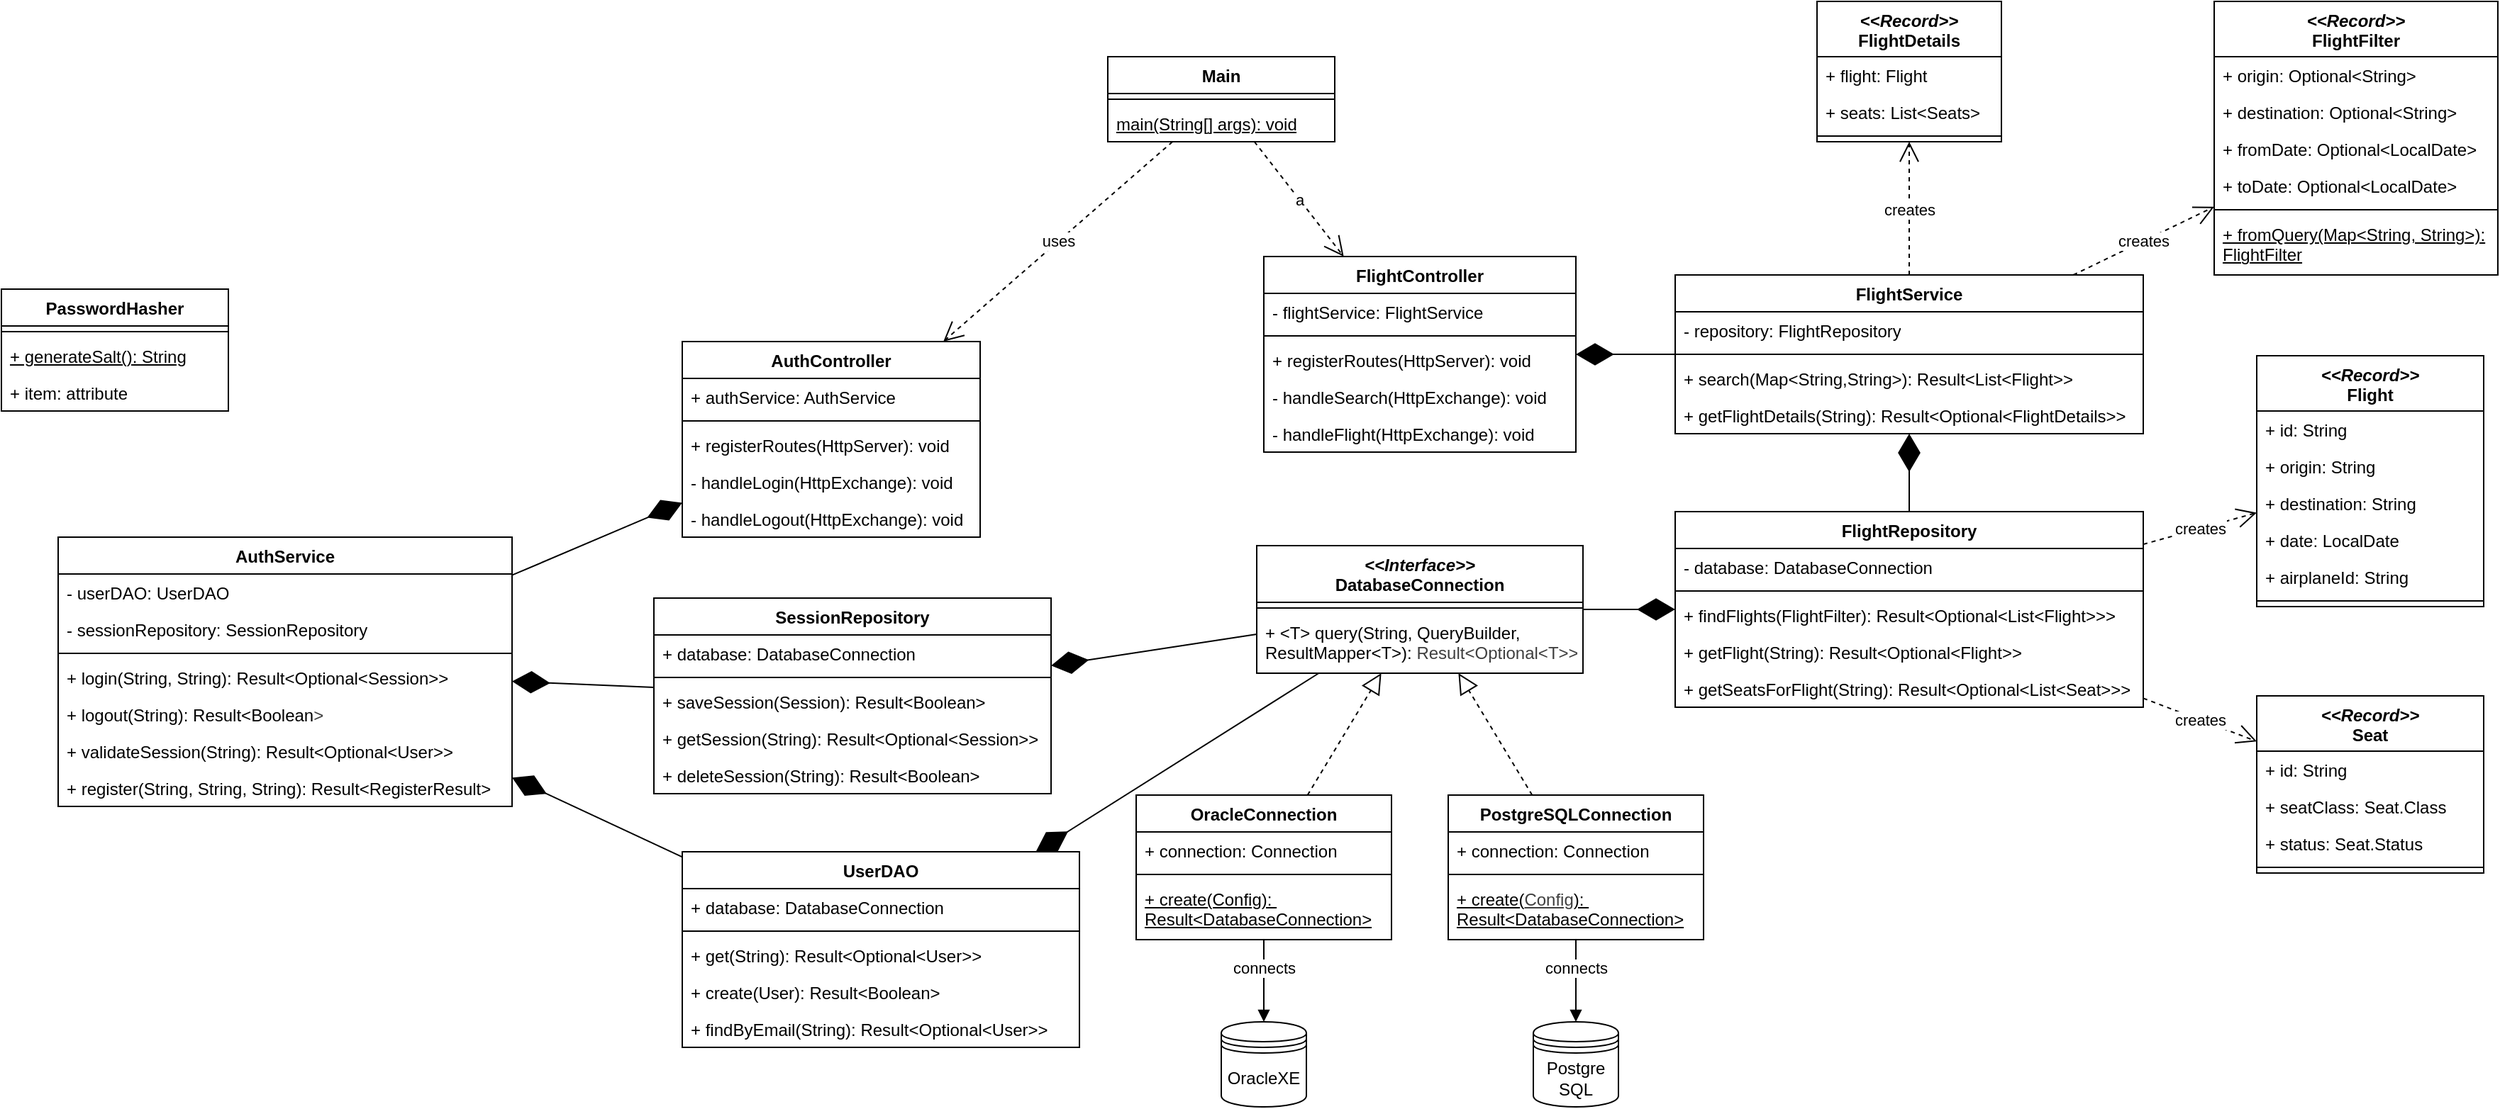 <mxfile scale="2" border="0">
    <diagram id="fuyrAB9VmnkUU6ZfSz69" name="Page-1">
        <mxGraphModel dx="1792" dy="535" grid="1" gridSize="10" guides="1" tooltips="1" connect="1" arrows="1" fold="1" page="1" pageScale="1" pageWidth="850" pageHeight="1100" background="#ffffff" math="0" shadow="0">
            <root>
                <mxCell id="0"/>
                <mxCell id="1" parent="0"/>
                <mxCell id="5" value="Main" style="swimlane;fontStyle=1;align=center;verticalAlign=top;childLayout=stackLayout;horizontal=1;startSize=26;horizontalStack=0;resizeParent=1;resizeParentMax=0;resizeLast=0;collapsible=1;marginBottom=0;whiteSpace=wrap;html=1;" parent="1" vertex="1">
                    <mxGeometry x="-20" y="99" width="160" height="60" as="geometry"/>
                </mxCell>
                <mxCell id="7" value="" style="line;strokeWidth=1;fillColor=none;align=left;verticalAlign=middle;spacingTop=-1;spacingLeft=3;spacingRight=3;rotatable=0;labelPosition=right;points=[];portConstraint=eastwest;strokeColor=inherit;" parent="5" vertex="1">
                    <mxGeometry y="26" width="160" height="8" as="geometry"/>
                </mxCell>
                <mxCell id="8" value="&lt;u&gt;main(String[] args): void&lt;/u&gt;" style="text;strokeColor=none;fillColor=none;align=left;verticalAlign=top;spacingLeft=4;spacingRight=4;overflow=hidden;rotatable=0;points=[[0,0.5],[1,0.5]];portConstraint=eastwest;whiteSpace=wrap;html=1;" parent="5" vertex="1">
                    <mxGeometry y="34" width="160" height="26" as="geometry"/>
                </mxCell>
                <mxCell id="13" value="FlightController" style="swimlane;fontStyle=1;align=center;verticalAlign=top;childLayout=stackLayout;horizontal=1;startSize=26;horizontalStack=0;resizeParent=1;resizeParentMax=0;resizeLast=0;collapsible=1;marginBottom=0;whiteSpace=wrap;html=1;" parent="1" vertex="1">
                    <mxGeometry x="90" y="240" width="220" height="138" as="geometry"/>
                </mxCell>
                <mxCell id="97" value="- flightService: FlightService" style="text;strokeColor=none;fillColor=none;align=left;verticalAlign=top;spacingLeft=4;spacingRight=4;overflow=hidden;rotatable=0;points=[[0,0.5],[1,0.5]];portConstraint=eastwest;whiteSpace=wrap;html=1;" parent="13" vertex="1">
                    <mxGeometry y="26" width="220" height="26" as="geometry"/>
                </mxCell>
                <mxCell id="14" value="" style="line;strokeWidth=1;fillColor=none;align=left;verticalAlign=middle;spacingTop=-1;spacingLeft=3;spacingRight=3;rotatable=0;labelPosition=right;points=[];portConstraint=eastwest;strokeColor=inherit;" parent="13" vertex="1">
                    <mxGeometry y="52" width="220" height="8" as="geometry"/>
                </mxCell>
                <mxCell id="15" value="+ registerRoutes(HttpServer): void" style="text;strokeColor=none;fillColor=none;align=left;verticalAlign=top;spacingLeft=4;spacingRight=4;overflow=hidden;rotatable=0;points=[[0,0.5],[1,0.5]];portConstraint=eastwest;whiteSpace=wrap;html=1;" parent="13" vertex="1">
                    <mxGeometry y="60" width="220" height="26" as="geometry"/>
                </mxCell>
                <mxCell id="98" value="- handleSearch(HttpExchange): void" style="text;strokeColor=none;fillColor=none;align=left;verticalAlign=top;spacingLeft=4;spacingRight=4;overflow=hidden;rotatable=0;points=[[0,0.5],[1,0.5]];portConstraint=eastwest;whiteSpace=wrap;html=1;" parent="13" vertex="1">
                    <mxGeometry y="86" width="220" height="26" as="geometry"/>
                </mxCell>
                <mxCell id="91" value="- handleFlight(&lt;span style=&quot;color: rgb(0, 0, 0);&quot;&gt;HttpExchange&lt;/span&gt;): void" style="text;strokeColor=none;fillColor=none;align=left;verticalAlign=top;spacingLeft=4;spacingRight=4;overflow=hidden;rotatable=0;points=[[0,0.5],[1,0.5]];portConstraint=eastwest;whiteSpace=wrap;html=1;" parent="13" vertex="1">
                    <mxGeometry y="112" width="220" height="26" as="geometry"/>
                </mxCell>
                <mxCell id="96" value="a" style="endArrow=open;endSize=12;dashed=1;html=1;" parent="1" source="5" target="13" edge="1">
                    <mxGeometry width="160" relative="1" as="geometry">
                        <mxPoint x="210" y="90" as="sourcePoint"/>
                        <mxPoint x="370" y="90" as="targetPoint"/>
                    </mxGeometry>
                </mxCell>
                <mxCell id="99" value="FlightService" style="swimlane;fontStyle=1;align=center;verticalAlign=top;childLayout=stackLayout;horizontal=1;startSize=26;horizontalStack=0;resizeParent=1;resizeParentMax=0;resizeLast=0;collapsible=1;marginBottom=0;whiteSpace=wrap;html=1;" parent="1" vertex="1">
                    <mxGeometry x="380" y="253" width="330" height="112" as="geometry"/>
                </mxCell>
                <mxCell id="100" value="-&amp;nbsp;&lt;span style=&quot;color: rgb(0, 0, 0);&quot;&gt;repository:&amp;nbsp;&lt;/span&gt;FlightRepository" style="text;strokeColor=none;fillColor=none;align=left;verticalAlign=top;spacingLeft=4;spacingRight=4;overflow=hidden;rotatable=0;points=[[0,0.5],[1,0.5]];portConstraint=eastwest;whiteSpace=wrap;html=1;" parent="99" vertex="1">
                    <mxGeometry y="26" width="330" height="26" as="geometry"/>
                </mxCell>
                <mxCell id="101" value="" style="line;strokeWidth=1;fillColor=none;align=left;verticalAlign=middle;spacingTop=-1;spacingLeft=3;spacingRight=3;rotatable=0;labelPosition=right;points=[];portConstraint=eastwest;strokeColor=inherit;" parent="99" vertex="1">
                    <mxGeometry y="52" width="330" height="8" as="geometry"/>
                </mxCell>
                <mxCell id="102" value="+ search(Map&amp;lt;String,String&amp;gt;): Result&amp;lt;List&amp;lt;Flight&amp;gt;&amp;gt;" style="text;strokeColor=none;fillColor=none;align=left;verticalAlign=top;spacingLeft=4;spacingRight=4;overflow=hidden;rotatable=0;points=[[0,0.5],[1,0.5]];portConstraint=eastwest;whiteSpace=wrap;html=1;" parent="99" vertex="1">
                    <mxGeometry y="60" width="330" height="26" as="geometry"/>
                </mxCell>
                <mxCell id="104" value="+ getFlightDetails(String): Result&amp;lt;Optional&amp;lt;FlightDetails&amp;gt;&amp;gt;" style="text;strokeColor=none;fillColor=none;align=left;verticalAlign=top;spacingLeft=4;spacingRight=4;overflow=hidden;rotatable=0;points=[[0,0.5],[1,0.5]];portConstraint=eastwest;whiteSpace=wrap;html=1;" parent="99" vertex="1">
                    <mxGeometry y="86" width="330" height="26" as="geometry"/>
                </mxCell>
                <mxCell id="105" value="" style="endArrow=diamondThin;endFill=1;endSize=24;html=1;" parent="1" source="99" target="13" edge="1">
                    <mxGeometry width="160" relative="1" as="geometry">
                        <mxPoint x="290.0" y="190" as="sourcePoint"/>
                        <mxPoint x="370.0" y="190" as="targetPoint"/>
                    </mxGeometry>
                </mxCell>
                <mxCell id="106" value="FlightRepository" style="swimlane;fontStyle=1;align=center;verticalAlign=top;childLayout=stackLayout;horizontal=1;startSize=26;horizontalStack=0;resizeParent=1;resizeParentMax=0;resizeLast=0;collapsible=1;marginBottom=0;whiteSpace=wrap;html=1;" parent="1" vertex="1">
                    <mxGeometry x="380" y="420" width="330" height="138" as="geometry"/>
                </mxCell>
                <mxCell id="107" value="-&amp;nbsp;&lt;span style=&quot;color: rgb(0, 0, 0);&quot;&gt;database:&amp;nbsp;&lt;/span&gt;DatabaseConnection" style="text;strokeColor=none;fillColor=none;align=left;verticalAlign=top;spacingLeft=4;spacingRight=4;overflow=hidden;rotatable=0;points=[[0,0.5],[1,0.5]];portConstraint=eastwest;whiteSpace=wrap;html=1;" parent="106" vertex="1">
                    <mxGeometry y="26" width="330" height="26" as="geometry"/>
                </mxCell>
                <mxCell id="108" value="" style="line;strokeWidth=1;fillColor=none;align=left;verticalAlign=middle;spacingTop=-1;spacingLeft=3;spacingRight=3;rotatable=0;labelPosition=right;points=[];portConstraint=eastwest;strokeColor=inherit;" parent="106" vertex="1">
                    <mxGeometry y="52" width="330" height="8" as="geometry"/>
                </mxCell>
                <mxCell id="109" value="+ findFlights(FlightFilter): Result&amp;lt;Optional&amp;lt;List&amp;lt;Flight&amp;gt;&amp;gt;&amp;gt;" style="text;strokeColor=none;fillColor=none;align=left;verticalAlign=top;spacingLeft=4;spacingRight=4;overflow=hidden;rotatable=0;points=[[0,0.5],[1,0.5]];portConstraint=eastwest;whiteSpace=wrap;html=1;" parent="106" vertex="1">
                    <mxGeometry y="60" width="330" height="26" as="geometry"/>
                </mxCell>
                <mxCell id="110" value="+ getFlight(String): Result&amp;lt;Optional&amp;lt;Flight&amp;gt;&amp;gt;" style="text;strokeColor=none;fillColor=none;align=left;verticalAlign=top;spacingLeft=4;spacingRight=4;overflow=hidden;rotatable=0;points=[[0,0.5],[1,0.5]];portConstraint=eastwest;whiteSpace=wrap;html=1;" parent="106" vertex="1">
                    <mxGeometry y="86" width="330" height="26" as="geometry"/>
                </mxCell>
                <mxCell id="111" value="+ getSeatsForFlight(String): Result&amp;lt;Optional&amp;lt;List&amp;lt;Seat&amp;gt;&amp;gt;&amp;gt;" style="text;strokeColor=none;fillColor=none;align=left;verticalAlign=top;spacingLeft=4;spacingRight=4;overflow=hidden;rotatable=0;points=[[0,0.5],[1,0.5]];portConstraint=eastwest;whiteSpace=wrap;html=1;" parent="106" vertex="1">
                    <mxGeometry y="112" width="330" height="26" as="geometry"/>
                </mxCell>
                <mxCell id="112" value="" style="endArrow=diamondThin;endFill=1;endSize=24;html=1;" parent="1" source="106" target="99" edge="1">
                    <mxGeometry width="160" relative="1" as="geometry">
                        <mxPoint x="610" y="530" as="sourcePoint"/>
                        <mxPoint x="770" y="530" as="targetPoint"/>
                    </mxGeometry>
                </mxCell>
                <mxCell id="118" value="&lt;div&gt;&lt;i style=&quot;&quot;&gt;&amp;lt;&amp;lt;Interface&amp;gt;&amp;gt;&lt;/i&gt;&lt;/div&gt;DatabaseConnection" style="swimlane;fontStyle=1;align=center;verticalAlign=top;childLayout=stackLayout;horizontal=1;startSize=40;horizontalStack=0;resizeParent=1;resizeParentMax=0;resizeLast=0;collapsible=1;marginBottom=0;whiteSpace=wrap;html=1;" parent="1" vertex="1">
                    <mxGeometry x="85" y="444" width="230" height="90" as="geometry"/>
                </mxCell>
                <mxCell id="120" value="" style="line;strokeWidth=1;fillColor=none;align=left;verticalAlign=middle;spacingTop=-1;spacingLeft=3;spacingRight=3;rotatable=0;labelPosition=right;points=[];portConstraint=eastwest;strokeColor=inherit;" parent="118" vertex="1">
                    <mxGeometry y="40" width="230" height="8" as="geometry"/>
                </mxCell>
                <mxCell id="121" value="+ &amp;lt;T&amp;gt; query(String, QueryBuilder,&amp;nbsp;&lt;div&gt;ResultMapper&amp;lt;T&amp;gt;):&amp;nbsp;&lt;span style=&quot;color: rgb(63, 63, 63); background-color: transparent;&quot;&gt;Result&amp;lt;Optional&amp;lt;T&amp;gt;&amp;gt;&lt;/span&gt;&lt;/div&gt;" style="text;strokeColor=none;fillColor=none;align=left;verticalAlign=top;spacingLeft=4;spacingRight=4;overflow=hidden;rotatable=0;points=[[0,0.5],[1,0.5]];portConstraint=eastwest;whiteSpace=wrap;html=1;" parent="118" vertex="1">
                    <mxGeometry y="48" width="230" height="42" as="geometry"/>
                </mxCell>
                <mxCell id="122" value="PostgreSQLConnection" style="swimlane;fontStyle=1;align=center;verticalAlign=top;childLayout=stackLayout;horizontal=1;startSize=26;horizontalStack=0;resizeParent=1;resizeParentMax=0;resizeLast=0;collapsible=1;marginBottom=0;whiteSpace=wrap;html=1;" parent="1" vertex="1">
                    <mxGeometry x="220" y="620" width="180" height="102" as="geometry"/>
                </mxCell>
                <mxCell id="123" value="+ connection: Connection" style="text;strokeColor=none;fillColor=none;align=left;verticalAlign=top;spacingLeft=4;spacingRight=4;overflow=hidden;rotatable=0;points=[[0,0.5],[1,0.5]];portConstraint=eastwest;whiteSpace=wrap;html=1;" parent="122" vertex="1">
                    <mxGeometry y="26" width="180" height="26" as="geometry"/>
                </mxCell>
                <mxCell id="124" value="" style="line;strokeWidth=1;fillColor=none;align=left;verticalAlign=middle;spacingTop=-1;spacingLeft=3;spacingRight=3;rotatable=0;labelPosition=right;points=[];portConstraint=eastwest;strokeColor=inherit;" parent="122" vertex="1">
                    <mxGeometry y="52" width="180" height="8" as="geometry"/>
                </mxCell>
                <mxCell id="125" value="&lt;u&gt;+ create(&lt;/u&gt;&lt;u style=&quot;color: rgb(63, 63, 63); scrollbar-color: rgb(226, 226, 226) rgb(251, 251, 251);&quot;&gt;Config&lt;/u&gt;&lt;u&gt;):&amp;nbsp;&lt;/u&gt;&lt;div&gt;&lt;u&gt;Result&amp;lt;DatabaseConnection&amp;gt;&lt;/u&gt;&lt;/div&gt;" style="text;strokeColor=none;fillColor=none;align=left;verticalAlign=top;spacingLeft=4;spacingRight=4;overflow=hidden;rotatable=0;points=[[0,0.5],[1,0.5]];portConstraint=eastwest;whiteSpace=wrap;html=1;" parent="122" vertex="1">
                    <mxGeometry y="60" width="180" height="42" as="geometry"/>
                </mxCell>
                <mxCell id="127" value="" style="endArrow=diamondThin;endFill=1;endSize=24;html=1;" parent="1" source="118" target="106" edge="1">
                    <mxGeometry width="160" relative="1" as="geometry">
                        <mxPoint x="315" y="489" as="sourcePoint"/>
                        <mxPoint x="520" y="590" as="targetPoint"/>
                    </mxGeometry>
                </mxCell>
                <mxCell id="128" value="" style="endArrow=block;dashed=1;endFill=0;endSize=12;html=1;" parent="1" source="122" target="118" edge="1">
                    <mxGeometry width="160" relative="1" as="geometry">
                        <mxPoint x="470" y="660" as="sourcePoint"/>
                        <mxPoint x="630" y="660" as="targetPoint"/>
                    </mxGeometry>
                </mxCell>
                <mxCell id="129" value="OracleConnection" style="swimlane;fontStyle=1;align=center;verticalAlign=top;childLayout=stackLayout;horizontal=1;startSize=26;horizontalStack=0;resizeParent=1;resizeParentMax=0;resizeLast=0;collapsible=1;marginBottom=0;whiteSpace=wrap;html=1;" parent="1" vertex="1">
                    <mxGeometry y="620" width="180" height="102" as="geometry"/>
                </mxCell>
                <mxCell id="130" value="+ connection: Connection" style="text;strokeColor=none;fillColor=none;align=left;verticalAlign=top;spacingLeft=4;spacingRight=4;overflow=hidden;rotatable=0;points=[[0,0.5],[1,0.5]];portConstraint=eastwest;whiteSpace=wrap;html=1;" parent="129" vertex="1">
                    <mxGeometry y="26" width="180" height="26" as="geometry"/>
                </mxCell>
                <mxCell id="131" value="" style="line;strokeWidth=1;fillColor=none;align=left;verticalAlign=middle;spacingTop=-1;spacingLeft=3;spacingRight=3;rotatable=0;labelPosition=right;points=[];portConstraint=eastwest;strokeColor=inherit;" parent="129" vertex="1">
                    <mxGeometry y="52" width="180" height="8" as="geometry"/>
                </mxCell>
                <mxCell id="132" value="&lt;u&gt;+ create(Config):&amp;nbsp;&lt;/u&gt;&lt;div&gt;&lt;u&gt;Result&amp;lt;DatabaseConnection&amp;gt;&lt;/u&gt;&lt;/div&gt;" style="text;strokeColor=none;fillColor=none;align=left;verticalAlign=top;spacingLeft=4;spacingRight=4;overflow=hidden;rotatable=0;points=[[0,0.5],[1,0.5]];portConstraint=eastwest;whiteSpace=wrap;html=1;" parent="129" vertex="1">
                    <mxGeometry y="60" width="180" height="42" as="geometry"/>
                </mxCell>
                <mxCell id="133" value="" style="endArrow=block;dashed=1;endFill=0;endSize=12;html=1;" parent="1" source="129" target="118" edge="1">
                    <mxGeometry width="160" relative="1" as="geometry">
                        <mxPoint x="282" y="630" as="sourcePoint"/>
                        <mxPoint x="235" y="544" as="targetPoint"/>
                    </mxGeometry>
                </mxCell>
                <mxCell id="134" value="&lt;div&gt;&lt;i&gt;&amp;lt;&amp;lt;Record&amp;gt;&amp;gt;&lt;/i&gt;&lt;/div&gt;Flight" style="swimlane;fontStyle=1;align=center;verticalAlign=top;childLayout=stackLayout;horizontal=1;startSize=39;horizontalStack=0;resizeParent=1;resizeParentMax=0;resizeLast=0;collapsible=1;marginBottom=0;whiteSpace=wrap;html=1;" parent="1" vertex="1">
                    <mxGeometry x="790" y="310" width="160" height="177" as="geometry"/>
                </mxCell>
                <mxCell id="135" value="+ id: String" style="text;strokeColor=none;fillColor=none;align=left;verticalAlign=top;spacingLeft=4;spacingRight=4;overflow=hidden;rotatable=0;points=[[0,0.5],[1,0.5]];portConstraint=eastwest;whiteSpace=wrap;html=1;" parent="134" vertex="1">
                    <mxGeometry y="39" width="160" height="26" as="geometry"/>
                </mxCell>
                <mxCell id="142" value="+ origin: String" style="text;strokeColor=none;fillColor=none;align=left;verticalAlign=top;spacingLeft=4;spacingRight=4;overflow=hidden;rotatable=0;points=[[0,0.5],[1,0.5]];portConstraint=eastwest;whiteSpace=wrap;html=1;" parent="134" vertex="1">
                    <mxGeometry y="65" width="160" height="26" as="geometry"/>
                </mxCell>
                <mxCell id="141" value="+ destination: String" style="text;strokeColor=none;fillColor=none;align=left;verticalAlign=top;spacingLeft=4;spacingRight=4;overflow=hidden;rotatable=0;points=[[0,0.5],[1,0.5]];portConstraint=eastwest;whiteSpace=wrap;html=1;" parent="134" vertex="1">
                    <mxGeometry y="91" width="160" height="26" as="geometry"/>
                </mxCell>
                <mxCell id="139" value="+ date: LocalDate" style="text;strokeColor=none;fillColor=none;align=left;verticalAlign=top;spacingLeft=4;spacingRight=4;overflow=hidden;rotatable=0;points=[[0,0.5],[1,0.5]];portConstraint=eastwest;whiteSpace=wrap;html=1;" parent="134" vertex="1">
                    <mxGeometry y="117" width="160" height="26" as="geometry"/>
                </mxCell>
                <mxCell id="140" value="+ airplaneId:&amp;nbsp;&lt;span style=&quot;color: rgb(0, 0, 0);&quot;&gt;String&lt;/span&gt;" style="text;strokeColor=none;fillColor=none;align=left;verticalAlign=top;spacingLeft=4;spacingRight=4;overflow=hidden;rotatable=0;points=[[0,0.5],[1,0.5]];portConstraint=eastwest;whiteSpace=wrap;html=1;" parent="134" vertex="1">
                    <mxGeometry y="143" width="160" height="26" as="geometry"/>
                </mxCell>
                <mxCell id="136" value="" style="line;strokeWidth=1;fillColor=none;align=left;verticalAlign=middle;spacingTop=-1;spacingLeft=3;spacingRight=3;rotatable=0;labelPosition=right;points=[];portConstraint=eastwest;strokeColor=inherit;" parent="134" vertex="1">
                    <mxGeometry y="169" width="160" height="8" as="geometry"/>
                </mxCell>
                <mxCell id="144" value="creates" style="endArrow=open;endSize=12;dashed=1;html=1;" parent="1" source="106" target="134" edge="1">
                    <mxGeometry width="160" relative="1" as="geometry">
                        <mxPoint x="740" y="640" as="sourcePoint"/>
                        <mxPoint x="900" y="640" as="targetPoint"/>
                    </mxGeometry>
                </mxCell>
                <mxCell id="145" value="&lt;div&gt;&lt;i&gt;&amp;lt;&amp;lt;Record&amp;gt;&amp;gt;&lt;/i&gt;&lt;/div&gt;Seat" style="swimlane;fontStyle=1;align=center;verticalAlign=top;childLayout=stackLayout;horizontal=1;startSize=39;horizontalStack=0;resizeParent=1;resizeParentMax=0;resizeLast=0;collapsible=1;marginBottom=0;whiteSpace=wrap;html=1;" parent="1" vertex="1">
                    <mxGeometry x="790" y="550" width="160" height="125" as="geometry"/>
                </mxCell>
                <mxCell id="146" value="+ id: String" style="text;strokeColor=none;fillColor=none;align=left;verticalAlign=top;spacingLeft=4;spacingRight=4;overflow=hidden;rotatable=0;points=[[0,0.5],[1,0.5]];portConstraint=eastwest;whiteSpace=wrap;html=1;" parent="145" vertex="1">
                    <mxGeometry y="39" width="160" height="26" as="geometry"/>
                </mxCell>
                <mxCell id="147" value="+ seatClass: Seat.Class" style="text;strokeColor=none;fillColor=none;align=left;verticalAlign=top;spacingLeft=4;spacingRight=4;overflow=hidden;rotatable=0;points=[[0,0.5],[1,0.5]];portConstraint=eastwest;whiteSpace=wrap;html=1;" parent="145" vertex="1">
                    <mxGeometry y="65" width="160" height="26" as="geometry"/>
                </mxCell>
                <mxCell id="148" value="+ status: Seat.Status" style="text;strokeColor=none;fillColor=none;align=left;verticalAlign=top;spacingLeft=4;spacingRight=4;overflow=hidden;rotatable=0;points=[[0,0.5],[1,0.5]];portConstraint=eastwest;whiteSpace=wrap;html=1;" parent="145" vertex="1">
                    <mxGeometry y="91" width="160" height="26" as="geometry"/>
                </mxCell>
                <mxCell id="151" value="" style="line;strokeWidth=1;fillColor=none;align=left;verticalAlign=middle;spacingTop=-1;spacingLeft=3;spacingRight=3;rotatable=0;labelPosition=right;points=[];portConstraint=eastwest;strokeColor=inherit;" parent="145" vertex="1">
                    <mxGeometry y="117" width="160" height="8" as="geometry"/>
                </mxCell>
                <mxCell id="152" value="creates" style="endArrow=open;endSize=12;dashed=1;html=1;" parent="1" source="106" target="145" edge="1">
                    <mxGeometry width="160" relative="1" as="geometry">
                        <mxPoint x="720" y="463" as="sourcePoint"/>
                        <mxPoint x="800" y="446" as="targetPoint"/>
                    </mxGeometry>
                </mxCell>
                <mxCell id="153" value="&lt;div&gt;&lt;i&gt;&amp;lt;&amp;lt;Record&amp;gt;&amp;gt;&lt;/i&gt;&lt;/div&gt;FlightFilter" style="swimlane;fontStyle=1;align=center;verticalAlign=top;childLayout=stackLayout;horizontal=1;startSize=39;horizontalStack=0;resizeParent=1;resizeParentMax=0;resizeLast=0;collapsible=1;marginBottom=0;whiteSpace=wrap;html=1;" parent="1" vertex="1">
                    <mxGeometry x="760" y="60" width="200" height="193" as="geometry"/>
                </mxCell>
                <mxCell id="155" value="+ origin:&amp;nbsp;&lt;span style=&quot;color: rgb(0, 0, 0);&quot;&gt;Optional&amp;lt;&lt;/span&gt;String&amp;gt;" style="text;strokeColor=none;fillColor=none;align=left;verticalAlign=top;spacingLeft=4;spacingRight=4;overflow=hidden;rotatable=0;points=[[0,0.5],[1,0.5]];portConstraint=eastwest;whiteSpace=wrap;html=1;" parent="153" vertex="1">
                    <mxGeometry y="39" width="200" height="26" as="geometry"/>
                </mxCell>
                <mxCell id="156" value="+ destination:&amp;nbsp;&lt;span style=&quot;color: rgb(0, 0, 0);&quot;&gt;Optional&amp;lt;&lt;/span&gt;String&lt;span style=&quot;color: rgb(0, 0, 0);&quot;&gt;&amp;gt;&lt;/span&gt;" style="text;strokeColor=none;fillColor=none;align=left;verticalAlign=top;spacingLeft=4;spacingRight=4;overflow=hidden;rotatable=0;points=[[0,0.5],[1,0.5]];portConstraint=eastwest;whiteSpace=wrap;html=1;" parent="153" vertex="1">
                    <mxGeometry y="65" width="200" height="26" as="geometry"/>
                </mxCell>
                <mxCell id="157" value="+ fromDate: Optional&amp;lt;LocalDate&amp;gt;" style="text;strokeColor=none;fillColor=none;align=left;verticalAlign=top;spacingLeft=4;spacingRight=4;overflow=hidden;rotatable=0;points=[[0,0.5],[1,0.5]];portConstraint=eastwest;whiteSpace=wrap;html=1;" parent="153" vertex="1">
                    <mxGeometry y="91" width="200" height="26" as="geometry"/>
                </mxCell>
                <mxCell id="158" value="+ toDate:&amp;nbsp;&lt;span style=&quot;color: rgb(0, 0, 0);&quot;&gt;&lt;span style=&quot;color: rgb(0, 0, 0);&quot;&gt;Optional&amp;lt;&lt;/span&gt;LocalDate&lt;/span&gt;&lt;span style=&quot;color: rgb(0, 0, 0);&quot;&gt;&amp;gt;&lt;/span&gt;" style="text;strokeColor=none;fillColor=none;align=left;verticalAlign=top;spacingLeft=4;spacingRight=4;overflow=hidden;rotatable=0;points=[[0,0.5],[1,0.5]];portConstraint=eastwest;whiteSpace=wrap;html=1;" parent="153" vertex="1">
                    <mxGeometry y="117" width="200" height="26" as="geometry"/>
                </mxCell>
                <mxCell id="159" value="" style="line;strokeWidth=1;fillColor=none;align=left;verticalAlign=middle;spacingTop=-1;spacingLeft=3;spacingRight=3;rotatable=0;labelPosition=right;points=[];portConstraint=eastwest;strokeColor=inherit;" parent="153" vertex="1">
                    <mxGeometry y="143" width="200" height="8" as="geometry"/>
                </mxCell>
                <mxCell id="161" value="&lt;u&gt;+ fromQuery(Map&amp;lt;String, String&amp;gt;): FlightFilter&lt;/u&gt;" style="text;strokeColor=none;fillColor=none;align=left;verticalAlign=top;spacingLeft=4;spacingRight=4;overflow=hidden;rotatable=0;points=[[0,0.5],[1,0.5]];portConstraint=eastwest;whiteSpace=wrap;html=1;" parent="153" vertex="1">
                    <mxGeometry y="151" width="200" height="42" as="geometry"/>
                </mxCell>
                <mxCell id="160" value="creates" style="endArrow=open;endSize=12;dashed=1;html=1;" parent="1" source="99" target="153" edge="1">
                    <mxGeometry width="160" relative="1" as="geometry">
                        <mxPoint x="720" y="463" as="sourcePoint"/>
                        <mxPoint x="800" y="446" as="targetPoint"/>
                    </mxGeometry>
                </mxCell>
                <mxCell id="162" value="&lt;div&gt;&lt;i&gt;&amp;lt;&amp;lt;Record&amp;gt;&amp;gt;&lt;/i&gt;&lt;/div&gt;FlightDetails" style="swimlane;fontStyle=1;align=center;verticalAlign=top;childLayout=stackLayout;horizontal=1;startSize=39;horizontalStack=0;resizeParent=1;resizeParentMax=0;resizeLast=0;collapsible=1;marginBottom=0;whiteSpace=wrap;html=1;" parent="1" vertex="1">
                    <mxGeometry x="480" y="60" width="130" height="99" as="geometry"/>
                </mxCell>
                <mxCell id="164" value="+ flight:&amp;nbsp;Flight" style="text;strokeColor=none;fillColor=none;align=left;verticalAlign=top;spacingLeft=4;spacingRight=4;overflow=hidden;rotatable=0;points=[[0,0.5],[1,0.5]];portConstraint=eastwest;whiteSpace=wrap;html=1;" parent="162" vertex="1">
                    <mxGeometry y="39" width="130" height="26" as="geometry"/>
                </mxCell>
                <mxCell id="166" value="+ seats: List&amp;lt;Seats&amp;gt;" style="text;strokeColor=none;fillColor=none;align=left;verticalAlign=top;spacingLeft=4;spacingRight=4;overflow=hidden;rotatable=0;points=[[0,0.5],[1,0.5]];portConstraint=eastwest;whiteSpace=wrap;html=1;" parent="162" vertex="1">
                    <mxGeometry y="65" width="130" height="26" as="geometry"/>
                </mxCell>
                <mxCell id="167" value="" style="line;strokeWidth=1;fillColor=none;align=left;verticalAlign=middle;spacingTop=-1;spacingLeft=3;spacingRight=3;rotatable=0;labelPosition=right;points=[];portConstraint=eastwest;strokeColor=inherit;" parent="162" vertex="1">
                    <mxGeometry y="91" width="130" height="8" as="geometry"/>
                </mxCell>
                <mxCell id="169" value="creates" style="endArrow=open;endSize=12;dashed=1;html=1;" parent="1" source="99" target="162" edge="1">
                    <mxGeometry x="-0.006" width="160" relative="1" as="geometry">
                        <mxPoint x="700" y="271" as="sourcePoint"/>
                        <mxPoint x="790" y="240" as="targetPoint"/>
                        <mxPoint as="offset"/>
                    </mxGeometry>
                </mxCell>
                <mxCell id="170" value="OracleXE" style="shape=datastore;whiteSpace=wrap;html=1;" parent="1" vertex="1">
                    <mxGeometry x="60" y="780" width="60" height="60" as="geometry"/>
                </mxCell>
                <mxCell id="171" value="Postgre&lt;div&gt;SQL&lt;/div&gt;" style="shape=datastore;whiteSpace=wrap;html=1;" parent="1" vertex="1">
                    <mxGeometry x="280" y="780" width="60" height="60" as="geometry"/>
                </mxCell>
                <mxCell id="172" value="connects" style="html=1;verticalAlign=bottom;endArrow=block;curved=0;rounded=0;" parent="1" source="122" target="171" edge="1">
                    <mxGeometry x="0.006" width="80" relative="1" as="geometry">
                        <mxPoint x="370" y="770" as="sourcePoint"/>
                        <mxPoint x="450" y="770" as="targetPoint"/>
                        <mxPoint as="offset"/>
                    </mxGeometry>
                </mxCell>
                <mxCell id="174" value="connects" style="html=1;verticalAlign=bottom;endArrow=block;curved=0;rounded=0;" parent="1" source="129" target="170" edge="1">
                    <mxGeometry x="0.006" width="80" relative="1" as="geometry">
                        <mxPoint x="320" y="732" as="sourcePoint"/>
                        <mxPoint x="320" y="790" as="targetPoint"/>
                        <mxPoint as="offset"/>
                    </mxGeometry>
                </mxCell>
                <mxCell id="175" value="AuthService" style="swimlane;fontStyle=1;align=center;verticalAlign=top;childLayout=stackLayout;horizontal=1;startSize=26;horizontalStack=0;resizeParent=1;resizeParentMax=0;resizeLast=0;collapsible=1;marginBottom=0;whiteSpace=wrap;html=1;" parent="1" vertex="1">
                    <mxGeometry x="-760" y="438" width="320" height="190" as="geometry"/>
                </mxCell>
                <mxCell id="176" value="- userDAO:&amp;nbsp;&lt;span style=&quot;color: rgb(0, 0, 0);&quot;&gt;UserDAO&lt;/span&gt;" style="text;strokeColor=none;fillColor=none;align=left;verticalAlign=top;spacingLeft=4;spacingRight=4;overflow=hidden;rotatable=0;points=[[0,0.5],[1,0.5]];portConstraint=eastwest;whiteSpace=wrap;html=1;" parent="175" vertex="1">
                    <mxGeometry y="26" width="320" height="26" as="geometry"/>
                </mxCell>
                <mxCell id="180" value="-&amp;nbsp;&lt;span style=&quot;color: rgb(0, 0, 0);&quot;&gt;sessionRepository:&amp;nbsp;&lt;/span&gt;SessionRepository" style="text;strokeColor=none;fillColor=none;align=left;verticalAlign=top;spacingLeft=4;spacingRight=4;overflow=hidden;rotatable=0;points=[[0,0.5],[1,0.5]];portConstraint=eastwest;whiteSpace=wrap;html=1;" parent="175" vertex="1">
                    <mxGeometry y="52" width="320" height="26" as="geometry"/>
                </mxCell>
                <mxCell id="177" value="" style="line;strokeWidth=1;fillColor=none;align=left;verticalAlign=middle;spacingTop=-1;spacingLeft=3;spacingRight=3;rotatable=0;labelPosition=right;points=[];portConstraint=eastwest;strokeColor=inherit;" parent="175" vertex="1">
                    <mxGeometry y="78" width="320" height="8" as="geometry"/>
                </mxCell>
                <mxCell id="178" value="+ login(String, String): Result&amp;lt;Optional&amp;lt;Session&amp;gt;&amp;gt;" style="text;strokeColor=none;fillColor=none;align=left;verticalAlign=top;spacingLeft=4;spacingRight=4;overflow=hidden;rotatable=0;points=[[0,0.5],[1,0.5]];portConstraint=eastwest;whiteSpace=wrap;html=1;" parent="175" vertex="1">
                    <mxGeometry y="86" width="320" height="26" as="geometry"/>
                </mxCell>
                <mxCell id="179" value="+ logout(String): Result&amp;lt;Boolean&lt;span style=&quot;color: rgb(63, 63, 63); background-color: transparent;&quot;&gt;&amp;gt;&lt;/span&gt;" style="text;strokeColor=none;fillColor=none;align=left;verticalAlign=top;spacingLeft=4;spacingRight=4;overflow=hidden;rotatable=0;points=[[0,0.5],[1,0.5]];portConstraint=eastwest;whiteSpace=wrap;html=1;" parent="175" vertex="1">
                    <mxGeometry y="112" width="320" height="26" as="geometry"/>
                </mxCell>
                <mxCell id="181" value="+ validateSession(String): Result&amp;lt;Optional&amp;lt;User&amp;gt;&amp;gt;" style="text;strokeColor=none;fillColor=none;align=left;verticalAlign=top;spacingLeft=4;spacingRight=4;overflow=hidden;rotatable=0;points=[[0,0.5],[1,0.5]];portConstraint=eastwest;whiteSpace=wrap;html=1;" parent="175" vertex="1">
                    <mxGeometry y="138" width="320" height="26" as="geometry"/>
                </mxCell>
                <mxCell id="207" value="+ register(String, String, String): Result&amp;lt;RegisterResult&amp;gt;" style="text;strokeColor=none;fillColor=none;align=left;verticalAlign=top;spacingLeft=4;spacingRight=4;overflow=hidden;rotatable=0;points=[[0,0.5],[1,0.5]];portConstraint=eastwest;whiteSpace=wrap;html=1;" parent="175" vertex="1">
                    <mxGeometry y="164" width="320" height="26" as="geometry"/>
                </mxCell>
                <mxCell id="182" value="AuthController" style="swimlane;fontStyle=1;align=center;verticalAlign=top;childLayout=stackLayout;horizontal=1;startSize=26;horizontalStack=0;resizeParent=1;resizeParentMax=0;resizeLast=0;collapsible=1;marginBottom=0;whiteSpace=wrap;html=1;" parent="1" vertex="1">
                    <mxGeometry x="-320" y="300" width="210" height="138" as="geometry"/>
                </mxCell>
                <mxCell id="183" value="+ authService: AuthService" style="text;strokeColor=none;fillColor=none;align=left;verticalAlign=top;spacingLeft=4;spacingRight=4;overflow=hidden;rotatable=0;points=[[0,0.5],[1,0.5]];portConstraint=eastwest;whiteSpace=wrap;html=1;" parent="182" vertex="1">
                    <mxGeometry y="26" width="210" height="26" as="geometry"/>
                </mxCell>
                <mxCell id="184" value="" style="line;strokeWidth=1;fillColor=none;align=left;verticalAlign=middle;spacingTop=-1;spacingLeft=3;spacingRight=3;rotatable=0;labelPosition=right;points=[];portConstraint=eastwest;strokeColor=inherit;" parent="182" vertex="1">
                    <mxGeometry y="52" width="210" height="8" as="geometry"/>
                </mxCell>
                <mxCell id="185" value="+ registerRoutes(HttpServer): void" style="text;strokeColor=none;fillColor=none;align=left;verticalAlign=top;spacingLeft=4;spacingRight=4;overflow=hidden;rotatable=0;points=[[0,0.5],[1,0.5]];portConstraint=eastwest;whiteSpace=wrap;html=1;" parent="182" vertex="1">
                    <mxGeometry y="60" width="210" height="26" as="geometry"/>
                </mxCell>
                <mxCell id="186" value="- handleLogin(HttpExchange): void" style="text;strokeColor=none;fillColor=none;align=left;verticalAlign=top;spacingLeft=4;spacingRight=4;overflow=hidden;rotatable=0;points=[[0,0.5],[1,0.5]];portConstraint=eastwest;whiteSpace=wrap;html=1;" parent="182" vertex="1">
                    <mxGeometry y="86" width="210" height="26" as="geometry"/>
                </mxCell>
                <mxCell id="187" value="&lt;span style=&quot;color: rgb(0, 0, 0);&quot;&gt;- handleLogout(HttpExchange): void&lt;/span&gt;" style="text;strokeColor=none;fillColor=none;align=left;verticalAlign=top;spacingLeft=4;spacingRight=4;overflow=hidden;rotatable=0;points=[[0,0.5],[1,0.5]];portConstraint=eastwest;whiteSpace=wrap;html=1;" parent="182" vertex="1">
                    <mxGeometry y="112" width="210" height="26" as="geometry"/>
                </mxCell>
                <mxCell id="188" value="uses" style="endArrow=open;endSize=12;dashed=1;html=1;" parent="1" source="5" target="182" edge="1">
                    <mxGeometry width="160" relative="1" as="geometry">
                        <mxPoint x="102" y="169" as="sourcePoint"/>
                        <mxPoint x="160" y="251" as="targetPoint"/>
                    </mxGeometry>
                </mxCell>
                <mxCell id="189" value="" style="endArrow=diamondThin;endFill=1;endSize=24;html=1;" parent="1" source="175" target="182" edge="1">
                    <mxGeometry width="160" relative="1" as="geometry">
                        <mxPoint x="-240" y="450" as="sourcePoint"/>
                        <mxPoint x="-300" y="451" as="targetPoint"/>
                    </mxGeometry>
                </mxCell>
                <mxCell id="190" value="UserDAO" style="swimlane;fontStyle=1;align=center;verticalAlign=top;childLayout=stackLayout;horizontal=1;startSize=26;horizontalStack=0;resizeParent=1;resizeParentMax=0;resizeLast=0;collapsible=1;marginBottom=0;whiteSpace=wrap;html=1;" parent="1" vertex="1">
                    <mxGeometry x="-320" y="660" width="280" height="138" as="geometry"/>
                </mxCell>
                <mxCell id="191" value="+&amp;nbsp;&lt;span style=&quot;color: rgb(0, 0, 0);&quot;&gt;database&lt;/span&gt;: DatabaseConnection" style="text;strokeColor=none;fillColor=none;align=left;verticalAlign=top;spacingLeft=4;spacingRight=4;overflow=hidden;rotatable=0;points=[[0,0.5],[1,0.5]];portConstraint=eastwest;whiteSpace=wrap;html=1;" parent="190" vertex="1">
                    <mxGeometry y="26" width="280" height="26" as="geometry"/>
                </mxCell>
                <mxCell id="192" value="" style="line;strokeWidth=1;fillColor=none;align=left;verticalAlign=middle;spacingTop=-1;spacingLeft=3;spacingRight=3;rotatable=0;labelPosition=right;points=[];portConstraint=eastwest;strokeColor=inherit;" parent="190" vertex="1">
                    <mxGeometry y="52" width="280" height="8" as="geometry"/>
                </mxCell>
                <mxCell id="193" value="+ get(String): Result&amp;lt;Optional&amp;lt;User&amp;gt;&amp;gt;" style="text;strokeColor=none;fillColor=none;align=left;verticalAlign=top;spacingLeft=4;spacingRight=4;overflow=hidden;rotatable=0;points=[[0,0.5],[1,0.5]];portConstraint=eastwest;whiteSpace=wrap;html=1;" parent="190" vertex="1">
                    <mxGeometry y="60" width="280" height="26" as="geometry"/>
                </mxCell>
                <mxCell id="196" value="+ create(User): Result&amp;lt;Boolean&amp;gt;" style="text;strokeColor=none;fillColor=none;align=left;verticalAlign=top;spacingLeft=4;spacingRight=4;overflow=hidden;rotatable=0;points=[[0,0.5],[1,0.5]];portConstraint=eastwest;whiteSpace=wrap;html=1;" parent="190" vertex="1">
                    <mxGeometry y="86" width="280" height="26" as="geometry"/>
                </mxCell>
                <mxCell id="194" value="+ findByEmail(String): Result&amp;lt;Optional&amp;lt;User&amp;gt;&amp;gt;" style="text;strokeColor=none;fillColor=none;align=left;verticalAlign=top;spacingLeft=4;spacingRight=4;overflow=hidden;rotatable=0;points=[[0,0.5],[1,0.5]];portConstraint=eastwest;whiteSpace=wrap;html=1;" parent="190" vertex="1">
                    <mxGeometry y="112" width="280" height="26" as="geometry"/>
                </mxCell>
                <mxCell id="197" value="SessionRepository" style="swimlane;fontStyle=1;align=center;verticalAlign=top;childLayout=stackLayout;horizontal=1;startSize=26;horizontalStack=0;resizeParent=1;resizeParentMax=0;resizeLast=0;collapsible=1;marginBottom=0;whiteSpace=wrap;html=1;" parent="1" vertex="1">
                    <mxGeometry x="-340" y="481" width="280" height="138" as="geometry"/>
                </mxCell>
                <mxCell id="198" value="+&amp;nbsp;&lt;span style=&quot;color: rgb(0, 0, 0);&quot;&gt;database&lt;/span&gt;: DatabaseConnection" style="text;strokeColor=none;fillColor=none;align=left;verticalAlign=top;spacingLeft=4;spacingRight=4;overflow=hidden;rotatable=0;points=[[0,0.5],[1,0.5]];portConstraint=eastwest;whiteSpace=wrap;html=1;" parent="197" vertex="1">
                    <mxGeometry y="26" width="280" height="26" as="geometry"/>
                </mxCell>
                <mxCell id="199" value="" style="line;strokeWidth=1;fillColor=none;align=left;verticalAlign=middle;spacingTop=-1;spacingLeft=3;spacingRight=3;rotatable=0;labelPosition=right;points=[];portConstraint=eastwest;strokeColor=inherit;" parent="197" vertex="1">
                    <mxGeometry y="52" width="280" height="8" as="geometry"/>
                </mxCell>
                <mxCell id="200" value="+ saveSession(Session): Result&amp;lt;Boolean&amp;gt;" style="text;strokeColor=none;fillColor=none;align=left;verticalAlign=top;spacingLeft=4;spacingRight=4;overflow=hidden;rotatable=0;points=[[0,0.5],[1,0.5]];portConstraint=eastwest;whiteSpace=wrap;html=1;" parent="197" vertex="1">
                    <mxGeometry y="60" width="280" height="26" as="geometry"/>
                </mxCell>
                <mxCell id="201" value="+ getSession(String): Result&amp;lt;Optional&amp;lt;Session&amp;gt;&amp;gt;" style="text;strokeColor=none;fillColor=none;align=left;verticalAlign=top;spacingLeft=4;spacingRight=4;overflow=hidden;rotatable=0;points=[[0,0.5],[1,0.5]];portConstraint=eastwest;whiteSpace=wrap;html=1;" parent="197" vertex="1">
                    <mxGeometry y="86" width="280" height="26" as="geometry"/>
                </mxCell>
                <mxCell id="202" value="+ deleteSession(String): Result&amp;lt;Boolean&amp;gt;" style="text;strokeColor=none;fillColor=none;align=left;verticalAlign=top;spacingLeft=4;spacingRight=4;overflow=hidden;rotatable=0;points=[[0,0.5],[1,0.5]];portConstraint=eastwest;whiteSpace=wrap;html=1;" parent="197" vertex="1">
                    <mxGeometry y="112" width="280" height="26" as="geometry"/>
                </mxCell>
                <mxCell id="203" value="" style="endArrow=diamondThin;endFill=1;endSize=24;html=1;" parent="1" source="197" target="175" edge="1">
                    <mxGeometry width="160" relative="1" as="geometry">
                        <mxPoint x="-230" y="490" as="sourcePoint"/>
                        <mxPoint x="-160" y="319" as="targetPoint"/>
                    </mxGeometry>
                </mxCell>
                <mxCell id="204" value="" style="endArrow=diamondThin;endFill=1;endSize=24;html=1;" parent="1" source="190" target="175" edge="1">
                    <mxGeometry width="160" relative="1" as="geometry">
                        <mxPoint x="-219" y="530" as="sourcePoint"/>
                        <mxPoint x="-311" y="401" as="targetPoint"/>
                    </mxGeometry>
                </mxCell>
                <mxCell id="205" value="" style="endArrow=diamondThin;endFill=1;endSize=24;html=1;" parent="1" source="118" target="197" edge="1">
                    <mxGeometry width="160" relative="1" as="geometry">
                        <mxPoint x="325" y="499" as="sourcePoint"/>
                        <mxPoint x="390" y="499" as="targetPoint"/>
                    </mxGeometry>
                </mxCell>
                <mxCell id="206" value="" style="endArrow=diamondThin;endFill=1;endSize=24;html=1;" parent="1" source="118" target="190" edge="1">
                    <mxGeometry width="160" relative="1" as="geometry">
                        <mxPoint x="95" y="518" as="sourcePoint"/>
                        <mxPoint x="-30" y="538" as="targetPoint"/>
                    </mxGeometry>
                </mxCell>
                <mxCell id="208" value="PasswordHasher" style="swimlane;fontStyle=1;align=center;verticalAlign=top;childLayout=stackLayout;horizontal=1;startSize=26;horizontalStack=0;resizeParent=1;resizeParentMax=0;resizeLast=0;collapsible=1;marginBottom=0;whiteSpace=wrap;html=1;" parent="1" vertex="1">
                    <mxGeometry x="-800" y="263" width="160" height="86" as="geometry"/>
                </mxCell>
                <mxCell id="210" value="" style="line;strokeWidth=1;fillColor=none;align=left;verticalAlign=middle;spacingTop=-1;spacingLeft=3;spacingRight=3;rotatable=0;labelPosition=right;points=[];portConstraint=eastwest;strokeColor=inherit;" parent="208" vertex="1">
                    <mxGeometry y="26" width="160" height="8" as="geometry"/>
                </mxCell>
                <mxCell id="211" value="&lt;u&gt;+ generateSalt(): String&lt;/u&gt;" style="text;strokeColor=none;fillColor=none;align=left;verticalAlign=top;spacingLeft=4;spacingRight=4;overflow=hidden;rotatable=0;points=[[0,0.5],[1,0.5]];portConstraint=eastwest;whiteSpace=wrap;html=1;" parent="208" vertex="1">
                    <mxGeometry y="34" width="160" height="26" as="geometry"/>
                </mxCell>
                <mxCell id="212" value="+ item: attribute" style="text;strokeColor=none;fillColor=none;align=left;verticalAlign=top;spacingLeft=4;spacingRight=4;overflow=hidden;rotatable=0;points=[[0,0.5],[1,0.5]];portConstraint=eastwest;whiteSpace=wrap;html=1;" parent="208" vertex="1">
                    <mxGeometry y="60" width="160" height="26" as="geometry"/>
                </mxCell>
            </root>
        </mxGraphModel>
    </diagram>
</mxfile>